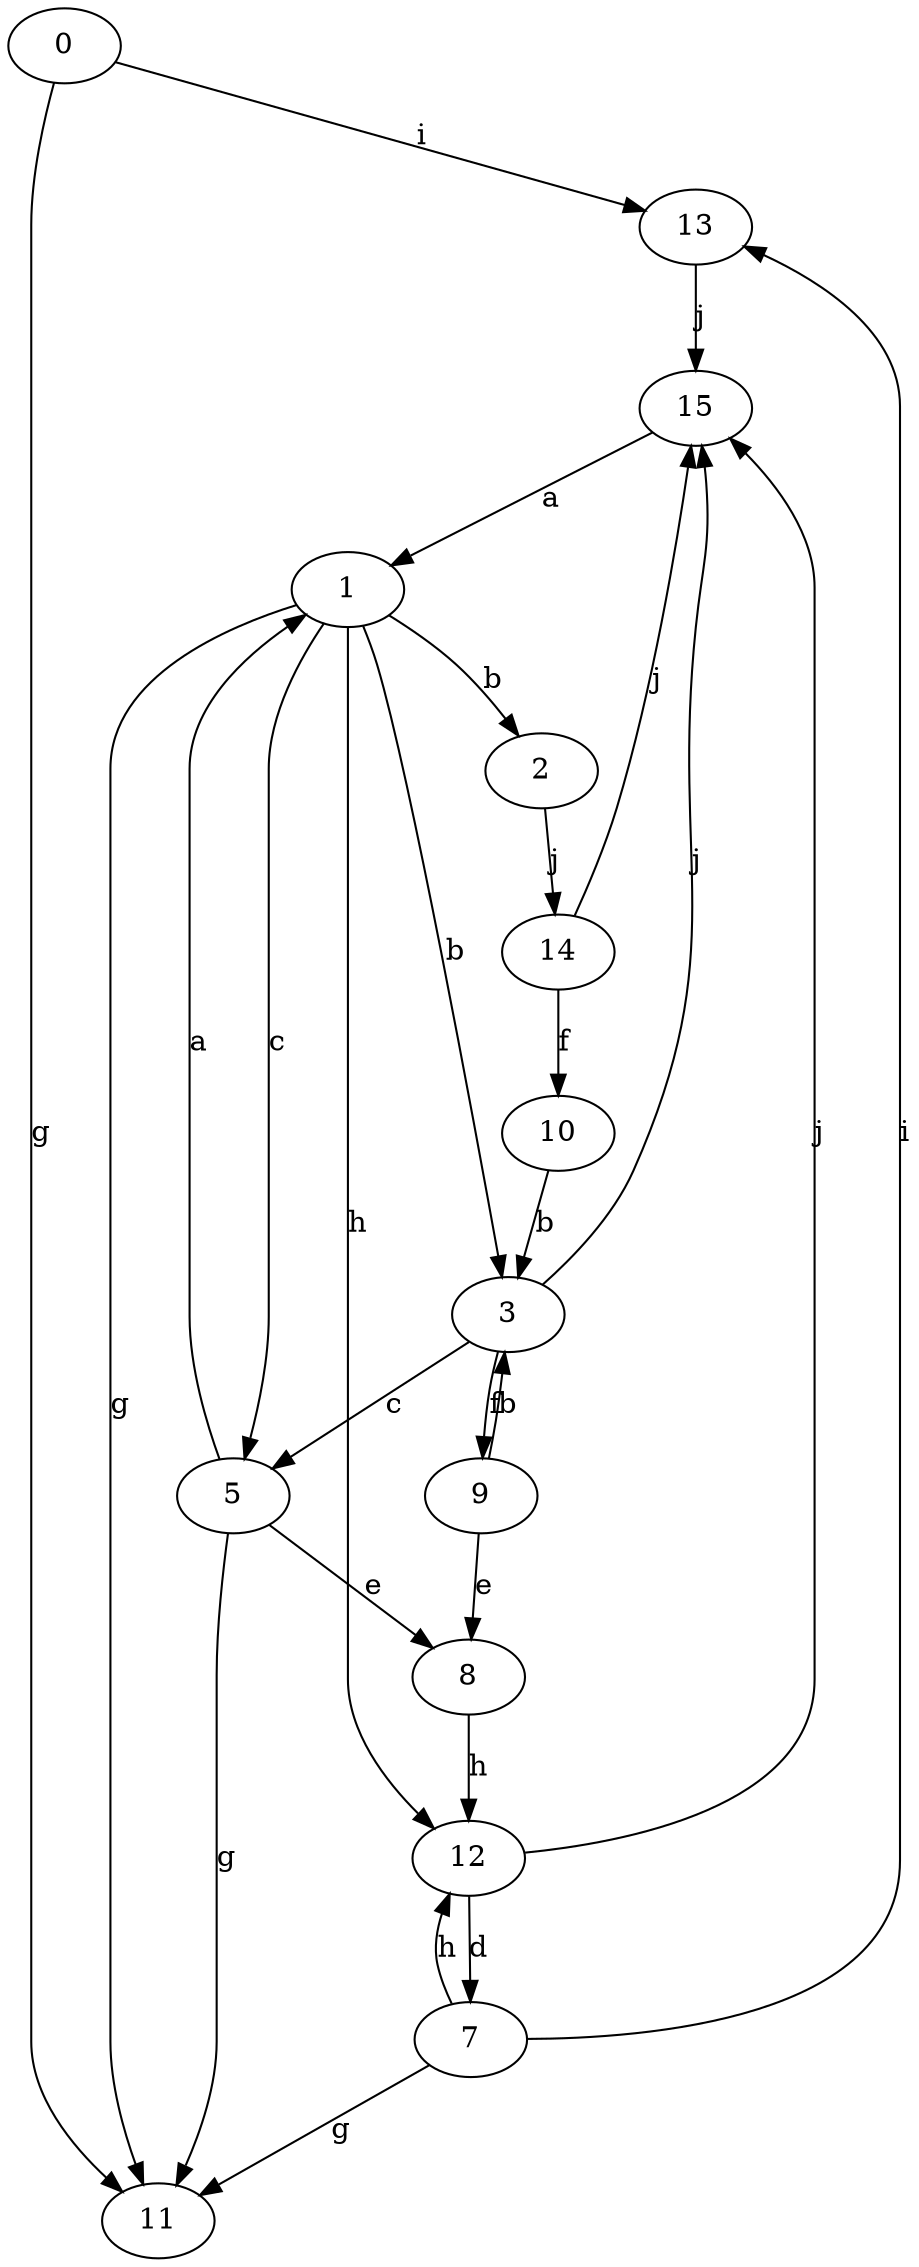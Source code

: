 strict digraph  {
0;
1;
2;
3;
5;
7;
8;
9;
10;
11;
12;
13;
14;
15;
0 -> 11  [label=g];
0 -> 13  [label=i];
1 -> 2  [label=b];
1 -> 3  [label=b];
1 -> 5  [label=c];
1 -> 11  [label=g];
1 -> 12  [label=h];
2 -> 14  [label=j];
3 -> 5  [label=c];
3 -> 9  [label=f];
3 -> 15  [label=j];
5 -> 1  [label=a];
5 -> 8  [label=e];
5 -> 11  [label=g];
7 -> 11  [label=g];
7 -> 12  [label=h];
7 -> 13  [label=i];
8 -> 12  [label=h];
9 -> 3  [label=b];
9 -> 8  [label=e];
10 -> 3  [label=b];
12 -> 7  [label=d];
12 -> 15  [label=j];
13 -> 15  [label=j];
14 -> 10  [label=f];
14 -> 15  [label=j];
15 -> 1  [label=a];
}
